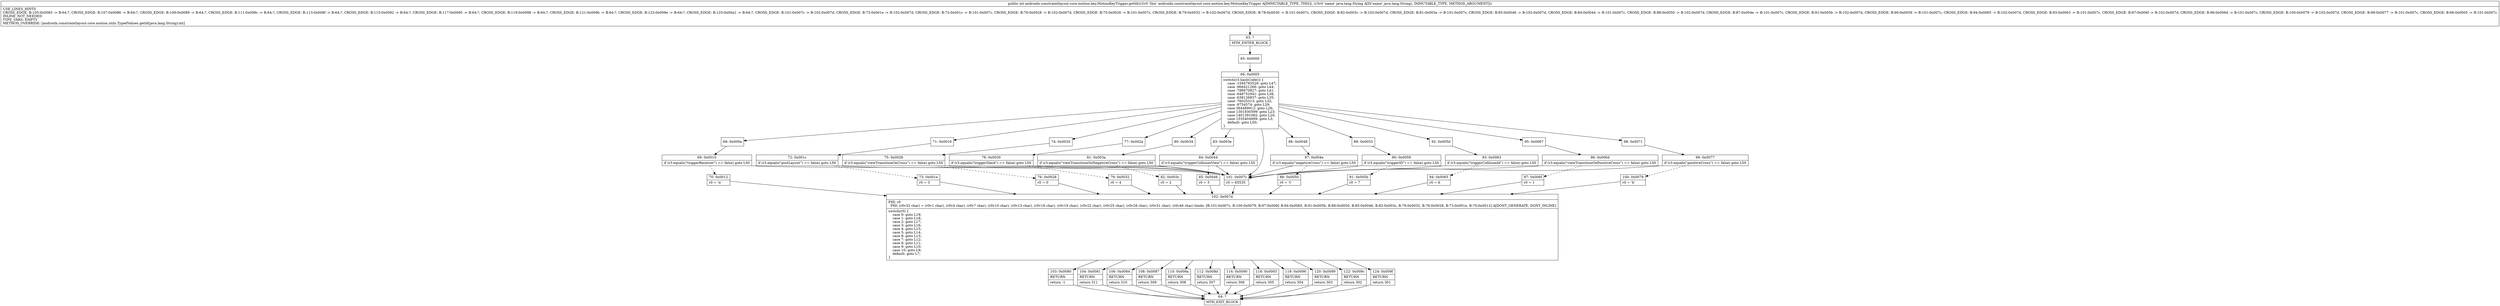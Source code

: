 digraph "CFG forandroidx.constraintlayout.core.motion.key.MotionKeyTrigger.getId(Ljava\/lang\/String;)I" {
Node_63 [shape=record,label="{63\:\ ?|MTH_ENTER_BLOCK\l}"];
Node_65 [shape=record,label="{65\:\ 0x0000}"];
Node_66 [shape=record,label="{66\:\ 0x0005|switch(r3.hashCode()) \{\l    case \-1594793529: goto L47;\l    case \-966421266: goto L44;\l    case \-786670827: goto L41;\l    case \-648752941: goto L38;\l    case \-638126837: goto L35;\l    case \-76025313: goto L32;\l    case \-9754574: goto L29;\l    case 364489912: goto L26;\l    case 1301930599: goto L23;\l    case 1401391082: goto L20;\l    case 1535404999: goto L3;\l    default: goto L50;\l\}\l}"];
Node_68 [shape=record,label="{68\:\ 0x000a}"];
Node_69 [shape=record,label="{69\:\ 0x0010|if (r3.equals(\"triggerReceiver\") == false) goto L50\l}"];
Node_70 [shape=record,label="{70\:\ 0x0012|r0 = 'n'\l}"];
Node_102 [shape=record,label="{102\:\ 0x007d|PHI: r0 \l  PHI: (r0v32 char) = (r0v1 char), (r0v4 char), (r0v7 char), (r0v10 char), (r0v13 char), (r0v16 char), (r0v19 char), (r0v22 char), (r0v25 char), (r0v28 char), (r0v31 char), (r0v46 char) binds: [B:101:0x007c, B:100:0x0079, B:97:0x006f, B:94:0x0065, B:91:0x005b, B:88:0x0050, B:85:0x0046, B:82:0x003c, B:79:0x0032, B:76:0x0028, B:73:0x001e, B:70:0x0012] A[DONT_GENERATE, DONT_INLINE]\l|switch(r0) \{\l    case 0: goto L19;\l    case 1: goto L18;\l    case 2: goto L17;\l    case 3: goto L16;\l    case 4: goto L15;\l    case 5: goto L14;\l    case 6: goto L13;\l    case 7: goto L12;\l    case 8: goto L11;\l    case 9: goto L10;\l    case 10: goto L9;\l    default: goto L7;\l\}\l}"];
Node_103 [shape=record,label="{103\:\ 0x0080|RETURN\l|return \-1\l}"];
Node_64 [shape=record,label="{64\:\ ?|MTH_EXIT_BLOCK\l}"];
Node_104 [shape=record,label="{104\:\ 0x0081|RETURN\l|return 311\l}"];
Node_106 [shape=record,label="{106\:\ 0x0084|RETURN\l|return 310\l}"];
Node_108 [shape=record,label="{108\:\ 0x0087|RETURN\l|return 309\l}"];
Node_110 [shape=record,label="{110\:\ 0x008a|RETURN\l|return 308\l}"];
Node_112 [shape=record,label="{112\:\ 0x008d|RETURN\l|return 307\l}"];
Node_114 [shape=record,label="{114\:\ 0x0090|RETURN\l|return 306\l}"];
Node_116 [shape=record,label="{116\:\ 0x0093|RETURN\l|return 305\l}"];
Node_118 [shape=record,label="{118\:\ 0x0096|RETURN\l|return 304\l}"];
Node_120 [shape=record,label="{120\:\ 0x0099|RETURN\l|return 303\l}"];
Node_122 [shape=record,label="{122\:\ 0x009c|RETURN\l|return 302\l}"];
Node_124 [shape=record,label="{124\:\ 0x009f|RETURN\l|return 301\l}"];
Node_71 [shape=record,label="{71\:\ 0x0016}"];
Node_72 [shape=record,label="{72\:\ 0x001c|if (r3.equals(\"postLayout\") == false) goto L50\l}"];
Node_73 [shape=record,label="{73\:\ 0x001e|r0 = 3\l}"];
Node_74 [shape=record,label="{74\:\ 0x0020}"];
Node_75 [shape=record,label="{75\:\ 0x0026|if (r3.equals(\"viewTransitionOnCross\") == false) goto L50\l}"];
Node_76 [shape=record,label="{76\:\ 0x0028|r0 = 0\l}"];
Node_77 [shape=record,label="{77\:\ 0x002a}"];
Node_78 [shape=record,label="{78\:\ 0x0030|if (r3.equals(\"triggerSlack\") == false) goto L50\l}"];
Node_79 [shape=record,label="{79\:\ 0x0032|r0 = 4\l}"];
Node_80 [shape=record,label="{80\:\ 0x0034}"];
Node_81 [shape=record,label="{81\:\ 0x003a|if (r3.equals(\"viewTransitionOnNegativeCross\") == false) goto L50\l}"];
Node_82 [shape=record,label="{82\:\ 0x003c|r0 = 2\l}"];
Node_83 [shape=record,label="{83\:\ 0x003e}"];
Node_84 [shape=record,label="{84\:\ 0x0044|if (r3.equals(\"triggerCollisionView\") == false) goto L50\l}"];
Node_85 [shape=record,label="{85\:\ 0x0046|r0 = 5\l}"];
Node_86 [shape=record,label="{86\:\ 0x0048}"];
Node_87 [shape=record,label="{87\:\ 0x004e|if (r3.equals(\"negativeCross\") == false) goto L50\l}"];
Node_88 [shape=record,label="{88\:\ 0x0050|r0 = 't'\l}"];
Node_89 [shape=record,label="{89\:\ 0x0053}"];
Node_90 [shape=record,label="{90\:\ 0x0059|if (r3.equals(\"triggerID\") == false) goto L50\l}"];
Node_91 [shape=record,label="{91\:\ 0x005b|r0 = 7\l}"];
Node_92 [shape=record,label="{92\:\ 0x005d}"];
Node_93 [shape=record,label="{93\:\ 0x0063|if (r3.equals(\"triggerCollisionId\") == false) goto L50\l}"];
Node_94 [shape=record,label="{94\:\ 0x0065|r0 = 6\l}"];
Node_95 [shape=record,label="{95\:\ 0x0067}"];
Node_96 [shape=record,label="{96\:\ 0x006d|if (r3.equals(\"viewTransitionOnPositiveCross\") == false) goto L50\l}"];
Node_97 [shape=record,label="{97\:\ 0x006f|r0 = 1\l}"];
Node_98 [shape=record,label="{98\:\ 0x0071}"];
Node_99 [shape=record,label="{99\:\ 0x0077|if (r3.equals(\"positiveCross\") == false) goto L50\l}"];
Node_100 [shape=record,label="{100\:\ 0x0079|r0 = 'b'\l}"];
Node_101 [shape=record,label="{101\:\ 0x007c|r0 = 65535\l}"];
MethodNode[shape=record,label="{public int androidx.constraintlayout.core.motion.key.MotionKeyTrigger.getId((r2v0 'this' androidx.constraintlayout.core.motion.key.MotionKeyTrigger A[IMMUTABLE_TYPE, THIS]), (r3v0 'name' java.lang.String A[D('name' java.lang.String), IMMUTABLE_TYPE, METHOD_ARGUMENT]))  | USE_LINES_HINTS\lCROSS_EDGE: B:105:0x0083 \-\> B:64:?, CROSS_EDGE: B:107:0x0086 \-\> B:64:?, CROSS_EDGE: B:109:0x0089 \-\> B:64:?, CROSS_EDGE: B:111:0x008c \-\> B:64:?, CROSS_EDGE: B:113:0x008f \-\> B:64:?, CROSS_EDGE: B:115:0x0092 \-\> B:64:?, CROSS_EDGE: B:117:0x0095 \-\> B:64:?, CROSS_EDGE: B:119:0x0098 \-\> B:64:?, CROSS_EDGE: B:121:0x009b \-\> B:64:?, CROSS_EDGE: B:123:0x009e \-\> B:64:?, CROSS_EDGE: B:125:0x00a1 \-\> B:64:?, CROSS_EDGE: B:101:0x007c \-\> B:102:0x007d, CROSS_EDGE: B:73:0x001e \-\> B:102:0x007d, CROSS_EDGE: B:72:0x001c \-\> B:101:0x007c, CROSS_EDGE: B:76:0x0028 \-\> B:102:0x007d, CROSS_EDGE: B:75:0x0026 \-\> B:101:0x007c, CROSS_EDGE: B:79:0x0032 \-\> B:102:0x007d, CROSS_EDGE: B:78:0x0030 \-\> B:101:0x007c, CROSS_EDGE: B:82:0x003c \-\> B:102:0x007d, CROSS_EDGE: B:81:0x003a \-\> B:101:0x007c, CROSS_EDGE: B:85:0x0046 \-\> B:102:0x007d, CROSS_EDGE: B:84:0x0044 \-\> B:101:0x007c, CROSS_EDGE: B:88:0x0050 \-\> B:102:0x007d, CROSS_EDGE: B:87:0x004e \-\> B:101:0x007c, CROSS_EDGE: B:91:0x005b \-\> B:102:0x007d, CROSS_EDGE: B:90:0x0059 \-\> B:101:0x007c, CROSS_EDGE: B:94:0x0065 \-\> B:102:0x007d, CROSS_EDGE: B:93:0x0063 \-\> B:101:0x007c, CROSS_EDGE: B:97:0x006f \-\> B:102:0x007d, CROSS_EDGE: B:96:0x006d \-\> B:101:0x007c, CROSS_EDGE: B:100:0x0079 \-\> B:102:0x007d, CROSS_EDGE: B:99:0x0077 \-\> B:101:0x007c, CROSS_EDGE: B:66:0x0005 \-\> B:101:0x007c\lINLINE_NOT_NEEDED\lTYPE_VARS: EMPTY\lMETHOD_OVERRIDE: [androidx.constraintlayout.core.motion.utils.TypedValues.getId(java.lang.String):int]\l}"];
MethodNode -> Node_63;Node_63 -> Node_65;
Node_65 -> Node_66;
Node_66 -> Node_68;
Node_66 -> Node_71;
Node_66 -> Node_74;
Node_66 -> Node_77;
Node_66 -> Node_80;
Node_66 -> Node_83;
Node_66 -> Node_86;
Node_66 -> Node_89;
Node_66 -> Node_92;
Node_66 -> Node_95;
Node_66 -> Node_98;
Node_66 -> Node_101;
Node_68 -> Node_69;
Node_69 -> Node_70[style=dashed];
Node_69 -> Node_101;
Node_70 -> Node_102;
Node_102 -> Node_103;
Node_102 -> Node_104;
Node_102 -> Node_106;
Node_102 -> Node_108;
Node_102 -> Node_110;
Node_102 -> Node_112;
Node_102 -> Node_114;
Node_102 -> Node_116;
Node_102 -> Node_118;
Node_102 -> Node_120;
Node_102 -> Node_122;
Node_102 -> Node_124;
Node_103 -> Node_64;
Node_104 -> Node_64;
Node_106 -> Node_64;
Node_108 -> Node_64;
Node_110 -> Node_64;
Node_112 -> Node_64;
Node_114 -> Node_64;
Node_116 -> Node_64;
Node_118 -> Node_64;
Node_120 -> Node_64;
Node_122 -> Node_64;
Node_124 -> Node_64;
Node_71 -> Node_72;
Node_72 -> Node_73[style=dashed];
Node_72 -> Node_101;
Node_73 -> Node_102;
Node_74 -> Node_75;
Node_75 -> Node_76[style=dashed];
Node_75 -> Node_101;
Node_76 -> Node_102;
Node_77 -> Node_78;
Node_78 -> Node_79[style=dashed];
Node_78 -> Node_101;
Node_79 -> Node_102;
Node_80 -> Node_81;
Node_81 -> Node_82[style=dashed];
Node_81 -> Node_101;
Node_82 -> Node_102;
Node_83 -> Node_84;
Node_84 -> Node_85[style=dashed];
Node_84 -> Node_101;
Node_85 -> Node_102;
Node_86 -> Node_87;
Node_87 -> Node_88[style=dashed];
Node_87 -> Node_101;
Node_88 -> Node_102;
Node_89 -> Node_90;
Node_90 -> Node_91[style=dashed];
Node_90 -> Node_101;
Node_91 -> Node_102;
Node_92 -> Node_93;
Node_93 -> Node_94[style=dashed];
Node_93 -> Node_101;
Node_94 -> Node_102;
Node_95 -> Node_96;
Node_96 -> Node_97[style=dashed];
Node_96 -> Node_101;
Node_97 -> Node_102;
Node_98 -> Node_99;
Node_99 -> Node_100[style=dashed];
Node_99 -> Node_101;
Node_100 -> Node_102;
Node_101 -> Node_102;
}

